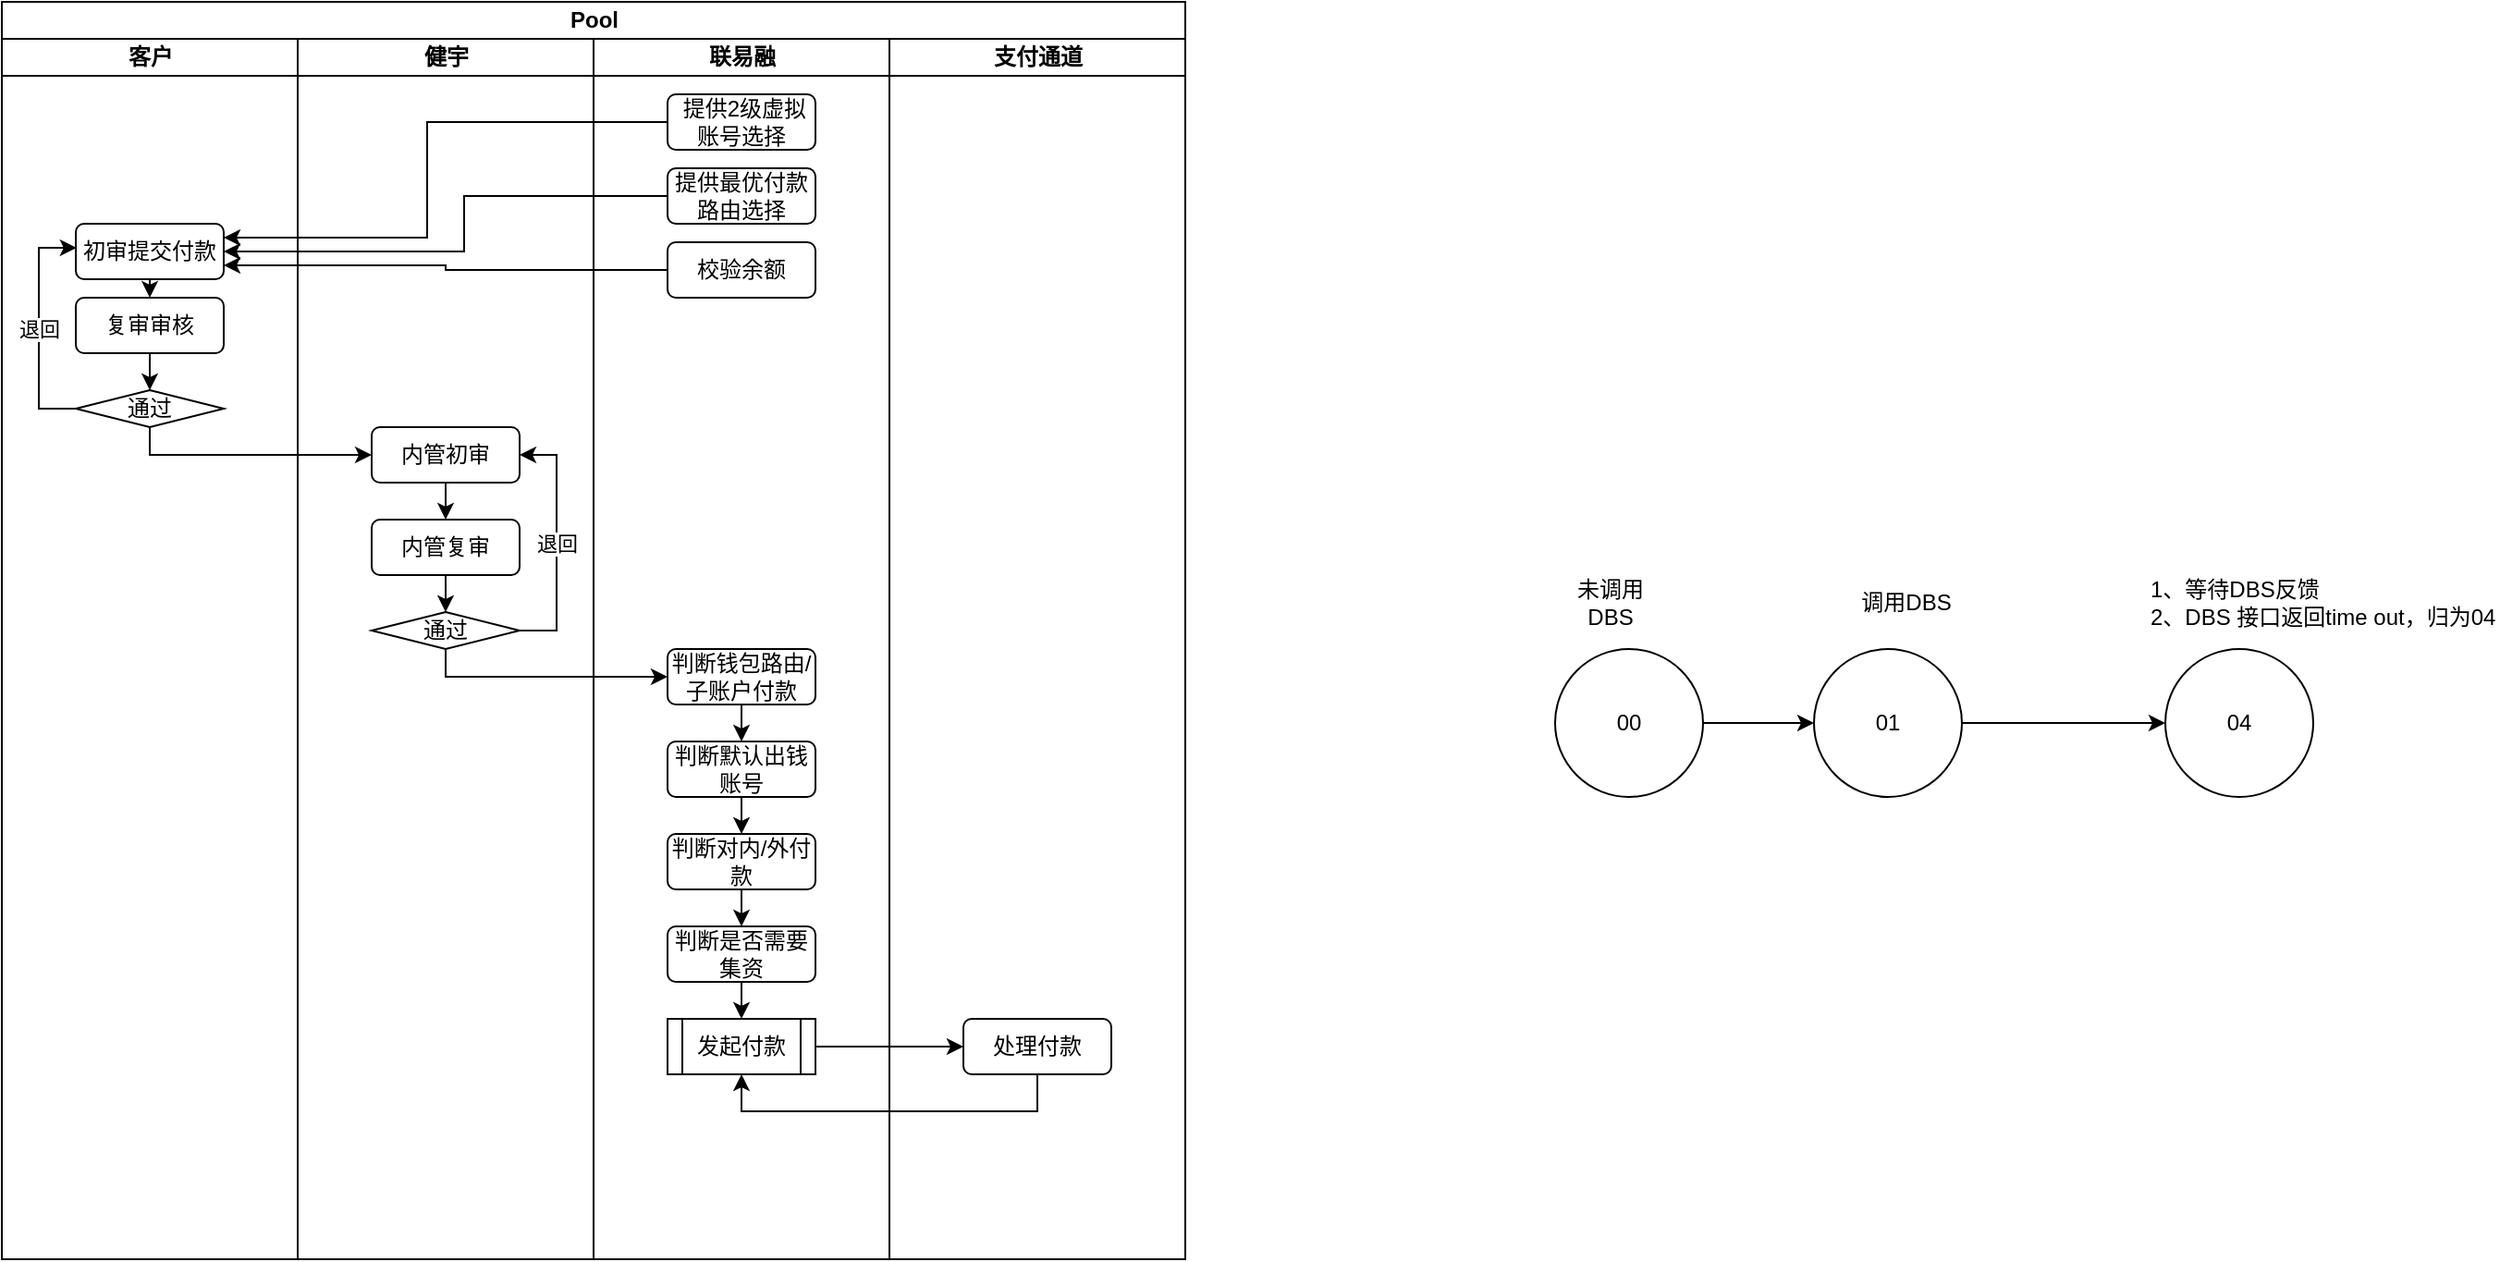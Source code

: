 <mxfile version="21.6.1" type="github">
  <diagram name="第 1 页" id="-03Gn73uHck9jwQGTfGm">
    <mxGraphModel dx="1434" dy="808" grid="1" gridSize="10" guides="1" tooltips="1" connect="1" arrows="1" fold="1" page="1" pageScale="1" pageWidth="827" pageHeight="1169" math="0" shadow="0">
      <root>
        <mxCell id="0" />
        <mxCell id="1" parent="0" />
        <mxCell id="CoPd3ULI95kJ3X9n0NOn-1" value="Pool" style="swimlane;childLayout=stackLayout;resizeParent=1;resizeParentMax=0;startSize=20;html=1;" vertex="1" parent="1">
          <mxGeometry x="40.0" y="40" width="640" height="680" as="geometry" />
        </mxCell>
        <mxCell id="CoPd3ULI95kJ3X9n0NOn-2" value="客户" style="swimlane;startSize=20;html=1;" vertex="1" parent="CoPd3ULI95kJ3X9n0NOn-1">
          <mxGeometry y="20" width="160" height="660" as="geometry" />
        </mxCell>
        <mxCell id="CoPd3ULI95kJ3X9n0NOn-46" style="edgeStyle=orthogonalEdgeStyle;rounded=0;orthogonalLoop=1;jettySize=auto;html=1;exitX=0.5;exitY=1;exitDx=0;exitDy=0;entryX=0.5;entryY=0;entryDx=0;entryDy=0;" edge="1" parent="CoPd3ULI95kJ3X9n0NOn-2" source="CoPd3ULI95kJ3X9n0NOn-7" target="CoPd3ULI95kJ3X9n0NOn-31">
          <mxGeometry relative="1" as="geometry" />
        </mxCell>
        <mxCell id="CoPd3ULI95kJ3X9n0NOn-7" value="初审提交付款" style="rounded=1;whiteSpace=wrap;html=1;" vertex="1" parent="CoPd3ULI95kJ3X9n0NOn-2">
          <mxGeometry x="40" y="100" width="80" height="30" as="geometry" />
        </mxCell>
        <mxCell id="CoPd3ULI95kJ3X9n0NOn-11" value="退回" style="edgeStyle=orthogonalEdgeStyle;rounded=0;orthogonalLoop=1;jettySize=auto;html=1;exitX=0;exitY=0.5;exitDx=0;exitDy=0;entryX=0.005;entryY=0.434;entryDx=0;entryDy=0;entryPerimeter=0;" edge="1" parent="CoPd3ULI95kJ3X9n0NOn-2" source="CoPd3ULI95kJ3X9n0NOn-9" target="CoPd3ULI95kJ3X9n0NOn-7">
          <mxGeometry relative="1" as="geometry" />
        </mxCell>
        <mxCell id="CoPd3ULI95kJ3X9n0NOn-9" value="通过" style="rhombus;whiteSpace=wrap;html=1;" vertex="1" parent="CoPd3ULI95kJ3X9n0NOn-2">
          <mxGeometry x="40" y="190" width="80" height="20" as="geometry" />
        </mxCell>
        <mxCell id="CoPd3ULI95kJ3X9n0NOn-31" value="复审审核" style="rounded=1;whiteSpace=wrap;html=1;" vertex="1" parent="CoPd3ULI95kJ3X9n0NOn-2">
          <mxGeometry x="40" y="140" width="80" height="30" as="geometry" />
        </mxCell>
        <mxCell id="CoPd3ULI95kJ3X9n0NOn-10" style="edgeStyle=orthogonalEdgeStyle;rounded=0;orthogonalLoop=1;jettySize=auto;html=1;exitX=0.5;exitY=1;exitDx=0;exitDy=0;entryX=0.5;entryY=0;entryDx=0;entryDy=0;" edge="1" parent="CoPd3ULI95kJ3X9n0NOn-2" source="CoPd3ULI95kJ3X9n0NOn-31" target="CoPd3ULI95kJ3X9n0NOn-9">
          <mxGeometry relative="1" as="geometry">
            <mxPoint x="80.0" y="220" as="sourcePoint" />
          </mxGeometry>
        </mxCell>
        <mxCell id="CoPd3ULI95kJ3X9n0NOn-20" style="edgeStyle=orthogonalEdgeStyle;rounded=0;orthogonalLoop=1;jettySize=auto;html=1;exitX=0.5;exitY=1;exitDx=0;exitDy=0;entryX=0;entryY=0.5;entryDx=0;entryDy=0;" edge="1" parent="CoPd3ULI95kJ3X9n0NOn-1" source="CoPd3ULI95kJ3X9n0NOn-9" target="CoPd3ULI95kJ3X9n0NOn-18">
          <mxGeometry relative="1" as="geometry">
            <Array as="points">
              <mxPoint x="80" y="245" />
            </Array>
          </mxGeometry>
        </mxCell>
        <mxCell id="CoPd3ULI95kJ3X9n0NOn-3" value="健宇" style="swimlane;startSize=20;html=1;" vertex="1" parent="CoPd3ULI95kJ3X9n0NOn-1">
          <mxGeometry x="160" y="20" width="160" height="660" as="geometry" />
        </mxCell>
        <mxCell id="CoPd3ULI95kJ3X9n0NOn-24" style="edgeStyle=orthogonalEdgeStyle;rounded=0;orthogonalLoop=1;jettySize=auto;html=1;exitX=0.5;exitY=1;exitDx=0;exitDy=0;entryX=0.5;entryY=0;entryDx=0;entryDy=0;" edge="1" parent="CoPd3ULI95kJ3X9n0NOn-3" source="CoPd3ULI95kJ3X9n0NOn-18" target="CoPd3ULI95kJ3X9n0NOn-21">
          <mxGeometry relative="1" as="geometry" />
        </mxCell>
        <mxCell id="CoPd3ULI95kJ3X9n0NOn-18" value="内管初审" style="rounded=1;whiteSpace=wrap;html=1;" vertex="1" parent="CoPd3ULI95kJ3X9n0NOn-3">
          <mxGeometry x="40" y="210" width="80" height="30" as="geometry" />
        </mxCell>
        <mxCell id="CoPd3ULI95kJ3X9n0NOn-21" value="内管复审" style="rounded=1;whiteSpace=wrap;html=1;" vertex="1" parent="CoPd3ULI95kJ3X9n0NOn-3">
          <mxGeometry x="40" y="260" width="80" height="30" as="geometry" />
        </mxCell>
        <mxCell id="CoPd3ULI95kJ3X9n0NOn-25" value="退回" style="edgeStyle=orthogonalEdgeStyle;rounded=0;orthogonalLoop=1;jettySize=auto;html=1;exitX=1;exitY=0.5;exitDx=0;exitDy=0;entryX=1;entryY=0.5;entryDx=0;entryDy=0;" edge="1" parent="CoPd3ULI95kJ3X9n0NOn-3" source="CoPd3ULI95kJ3X9n0NOn-22" target="CoPd3ULI95kJ3X9n0NOn-18">
          <mxGeometry relative="1" as="geometry" />
        </mxCell>
        <mxCell id="CoPd3ULI95kJ3X9n0NOn-22" value="通过" style="rhombus;whiteSpace=wrap;html=1;" vertex="1" parent="CoPd3ULI95kJ3X9n0NOn-3">
          <mxGeometry x="40" y="310" width="80" height="20" as="geometry" />
        </mxCell>
        <mxCell id="CoPd3ULI95kJ3X9n0NOn-23" style="edgeStyle=orthogonalEdgeStyle;rounded=0;orthogonalLoop=1;jettySize=auto;html=1;exitX=0.5;exitY=1;exitDx=0;exitDy=0;entryX=0.5;entryY=0;entryDx=0;entryDy=0;" edge="1" parent="CoPd3ULI95kJ3X9n0NOn-3" source="CoPd3ULI95kJ3X9n0NOn-21" target="CoPd3ULI95kJ3X9n0NOn-22">
          <mxGeometry relative="1" as="geometry" />
        </mxCell>
        <mxCell id="CoPd3ULI95kJ3X9n0NOn-4" value="联易融" style="swimlane;startSize=20;html=1;" vertex="1" parent="CoPd3ULI95kJ3X9n0NOn-1">
          <mxGeometry x="320" y="20" width="160" height="660" as="geometry" />
        </mxCell>
        <mxCell id="CoPd3ULI95kJ3X9n0NOn-35" style="edgeStyle=orthogonalEdgeStyle;rounded=0;orthogonalLoop=1;jettySize=auto;html=1;exitX=0.5;exitY=1;exitDx=0;exitDy=0;entryX=0.5;entryY=0;entryDx=0;entryDy=0;" edge="1" parent="CoPd3ULI95kJ3X9n0NOn-4" source="CoPd3ULI95kJ3X9n0NOn-28" target="CoPd3ULI95kJ3X9n0NOn-34">
          <mxGeometry relative="1" as="geometry" />
        </mxCell>
        <mxCell id="CoPd3ULI95kJ3X9n0NOn-28" value="判断钱包路由/子账户付款" style="rounded=1;whiteSpace=wrap;html=1;" vertex="1" parent="CoPd3ULI95kJ3X9n0NOn-4">
          <mxGeometry x="40" y="330" width="80" height="30" as="geometry" />
        </mxCell>
        <mxCell id="CoPd3ULI95kJ3X9n0NOn-37" style="edgeStyle=orthogonalEdgeStyle;rounded=0;orthogonalLoop=1;jettySize=auto;html=1;exitX=0.5;exitY=1;exitDx=0;exitDy=0;entryX=0.5;entryY=0;entryDx=0;entryDy=0;" edge="1" parent="CoPd3ULI95kJ3X9n0NOn-4" source="CoPd3ULI95kJ3X9n0NOn-34" target="CoPd3ULI95kJ3X9n0NOn-36">
          <mxGeometry relative="1" as="geometry" />
        </mxCell>
        <mxCell id="CoPd3ULI95kJ3X9n0NOn-34" value="判断默认出钱账号" style="rounded=1;whiteSpace=wrap;html=1;" vertex="1" parent="CoPd3ULI95kJ3X9n0NOn-4">
          <mxGeometry x="40" y="380" width="80" height="30" as="geometry" />
        </mxCell>
        <mxCell id="CoPd3ULI95kJ3X9n0NOn-47" style="edgeStyle=orthogonalEdgeStyle;rounded=0;orthogonalLoop=1;jettySize=auto;html=1;exitX=0.5;exitY=1;exitDx=0;exitDy=0;entryX=0.5;entryY=0;entryDx=0;entryDy=0;" edge="1" parent="CoPd3ULI95kJ3X9n0NOn-4" source="CoPd3ULI95kJ3X9n0NOn-36" target="CoPd3ULI95kJ3X9n0NOn-38">
          <mxGeometry relative="1" as="geometry" />
        </mxCell>
        <mxCell id="CoPd3ULI95kJ3X9n0NOn-36" value="判断对内/外付款" style="rounded=1;whiteSpace=wrap;html=1;" vertex="1" parent="CoPd3ULI95kJ3X9n0NOn-4">
          <mxGeometry x="40" y="430" width="80" height="30" as="geometry" />
        </mxCell>
        <mxCell id="CoPd3ULI95kJ3X9n0NOn-61" style="edgeStyle=orthogonalEdgeStyle;rounded=0;orthogonalLoop=1;jettySize=auto;html=1;exitX=0.5;exitY=1;exitDx=0;exitDy=0;entryX=0.5;entryY=0;entryDx=0;entryDy=0;" edge="1" parent="CoPd3ULI95kJ3X9n0NOn-4" source="CoPd3ULI95kJ3X9n0NOn-38" target="CoPd3ULI95kJ3X9n0NOn-60">
          <mxGeometry relative="1" as="geometry" />
        </mxCell>
        <mxCell id="CoPd3ULI95kJ3X9n0NOn-38" value="判断是否需要集资" style="rounded=1;whiteSpace=wrap;html=1;" vertex="1" parent="CoPd3ULI95kJ3X9n0NOn-4">
          <mxGeometry x="40" y="480" width="80" height="30" as="geometry" />
        </mxCell>
        <mxCell id="CoPd3ULI95kJ3X9n0NOn-39" value="&amp;nbsp;提供2级虚拟账号选择" style="rounded=1;whiteSpace=wrap;html=1;" vertex="1" parent="CoPd3ULI95kJ3X9n0NOn-4">
          <mxGeometry x="40" y="30" width="80" height="30" as="geometry" />
        </mxCell>
        <mxCell id="CoPd3ULI95kJ3X9n0NOn-41" value="提供最优付款路由选择" style="rounded=1;whiteSpace=wrap;html=1;" vertex="1" parent="CoPd3ULI95kJ3X9n0NOn-4">
          <mxGeometry x="40" y="70" width="80" height="30" as="geometry" />
        </mxCell>
        <mxCell id="CoPd3ULI95kJ3X9n0NOn-44" value="校验余额" style="rounded=1;whiteSpace=wrap;html=1;" vertex="1" parent="CoPd3ULI95kJ3X9n0NOn-4">
          <mxGeometry x="40" y="110" width="80" height="30" as="geometry" />
        </mxCell>
        <mxCell id="CoPd3ULI95kJ3X9n0NOn-64" style="edgeStyle=orthogonalEdgeStyle;rounded=0;orthogonalLoop=1;jettySize=auto;html=1;exitX=1;exitY=0.5;exitDx=0;exitDy=0;" edge="1" parent="CoPd3ULI95kJ3X9n0NOn-4" source="CoPd3ULI95kJ3X9n0NOn-60">
          <mxGeometry relative="1" as="geometry">
            <mxPoint x="200.0" y="545" as="targetPoint" />
          </mxGeometry>
        </mxCell>
        <mxCell id="CoPd3ULI95kJ3X9n0NOn-60" value="发起付款" style="shape=process;whiteSpace=wrap;html=1;backgroundOutline=1;" vertex="1" parent="CoPd3ULI95kJ3X9n0NOn-4">
          <mxGeometry x="40" y="530" width="80" height="30" as="geometry" />
        </mxCell>
        <mxCell id="CoPd3ULI95kJ3X9n0NOn-5" value="支付通道" style="swimlane;startSize=20;html=1;" vertex="1" parent="CoPd3ULI95kJ3X9n0NOn-1">
          <mxGeometry x="480" y="20" width="160" height="660" as="geometry" />
        </mxCell>
        <mxCell id="CoPd3ULI95kJ3X9n0NOn-63" value="处理付款" style="rounded=1;whiteSpace=wrap;html=1;" vertex="1" parent="CoPd3ULI95kJ3X9n0NOn-5">
          <mxGeometry x="40" y="530" width="80" height="30" as="geometry" />
        </mxCell>
        <mxCell id="CoPd3ULI95kJ3X9n0NOn-27" style="edgeStyle=orthogonalEdgeStyle;rounded=0;orthogonalLoop=1;jettySize=auto;html=1;exitX=0.5;exitY=1;exitDx=0;exitDy=0;entryX=0;entryY=0.5;entryDx=0;entryDy=0;" edge="1" parent="CoPd3ULI95kJ3X9n0NOn-1" source="CoPd3ULI95kJ3X9n0NOn-22" target="CoPd3ULI95kJ3X9n0NOn-28">
          <mxGeometry relative="1" as="geometry">
            <mxPoint x="360" y="415.5" as="targetPoint" />
            <Array as="points">
              <mxPoint x="240" y="365" />
            </Array>
          </mxGeometry>
        </mxCell>
        <mxCell id="CoPd3ULI95kJ3X9n0NOn-42" style="edgeStyle=orthogonalEdgeStyle;rounded=0;orthogonalLoop=1;jettySize=auto;html=1;exitX=0;exitY=0.5;exitDx=0;exitDy=0;entryX=1;entryY=0.25;entryDx=0;entryDy=0;" edge="1" parent="CoPd3ULI95kJ3X9n0NOn-1" source="CoPd3ULI95kJ3X9n0NOn-39" target="CoPd3ULI95kJ3X9n0NOn-7">
          <mxGeometry relative="1" as="geometry">
            <Array as="points">
              <mxPoint x="230" y="65" />
              <mxPoint x="230" y="128" />
            </Array>
          </mxGeometry>
        </mxCell>
        <mxCell id="CoPd3ULI95kJ3X9n0NOn-43" style="edgeStyle=orthogonalEdgeStyle;rounded=0;orthogonalLoop=1;jettySize=auto;html=1;exitX=0;exitY=0.5;exitDx=0;exitDy=0;entryX=1;entryY=0.5;entryDx=0;entryDy=0;" edge="1" parent="CoPd3ULI95kJ3X9n0NOn-1" source="CoPd3ULI95kJ3X9n0NOn-41" target="CoPd3ULI95kJ3X9n0NOn-7">
          <mxGeometry relative="1" as="geometry">
            <Array as="points">
              <mxPoint x="250" y="105" />
              <mxPoint x="250" y="135" />
            </Array>
          </mxGeometry>
        </mxCell>
        <mxCell id="CoPd3ULI95kJ3X9n0NOn-45" style="edgeStyle=orthogonalEdgeStyle;rounded=0;orthogonalLoop=1;jettySize=auto;html=1;exitX=0;exitY=0.5;exitDx=0;exitDy=0;entryX=1;entryY=0.75;entryDx=0;entryDy=0;" edge="1" parent="CoPd3ULI95kJ3X9n0NOn-1" source="CoPd3ULI95kJ3X9n0NOn-44" target="CoPd3ULI95kJ3X9n0NOn-7">
          <mxGeometry relative="1" as="geometry" />
        </mxCell>
        <mxCell id="CoPd3ULI95kJ3X9n0NOn-65" style="edgeStyle=orthogonalEdgeStyle;rounded=0;orthogonalLoop=1;jettySize=auto;html=1;exitX=0.5;exitY=1;exitDx=0;exitDy=0;entryX=0.5;entryY=1;entryDx=0;entryDy=0;" edge="1" parent="CoPd3ULI95kJ3X9n0NOn-1" source="CoPd3ULI95kJ3X9n0NOn-63" target="CoPd3ULI95kJ3X9n0NOn-60">
          <mxGeometry relative="1" as="geometry" />
        </mxCell>
        <mxCell id="CoPd3ULI95kJ3X9n0NOn-50" style="edgeStyle=orthogonalEdgeStyle;rounded=0;orthogonalLoop=1;jettySize=auto;html=1;exitX=1;exitY=0.5;exitDx=0;exitDy=0;entryX=0;entryY=0.5;entryDx=0;entryDy=0;" edge="1" parent="1" source="CoPd3ULI95kJ3X9n0NOn-48" target="CoPd3ULI95kJ3X9n0NOn-49">
          <mxGeometry relative="1" as="geometry" />
        </mxCell>
        <mxCell id="CoPd3ULI95kJ3X9n0NOn-48" value="01" style="ellipse;whiteSpace=wrap;html=1;aspect=fixed;" vertex="1" parent="1">
          <mxGeometry x="1020" y="390" width="80" height="80" as="geometry" />
        </mxCell>
        <mxCell id="CoPd3ULI95kJ3X9n0NOn-49" value="04" style="ellipse;whiteSpace=wrap;html=1;aspect=fixed;" vertex="1" parent="1">
          <mxGeometry x="1210" y="390" width="80" height="80" as="geometry" />
        </mxCell>
        <mxCell id="CoPd3ULI95kJ3X9n0NOn-55" style="edgeStyle=orthogonalEdgeStyle;rounded=0;orthogonalLoop=1;jettySize=auto;html=1;exitX=1;exitY=0.5;exitDx=0;exitDy=0;entryX=0;entryY=0.5;entryDx=0;entryDy=0;" edge="1" parent="1" source="CoPd3ULI95kJ3X9n0NOn-51" target="CoPd3ULI95kJ3X9n0NOn-48">
          <mxGeometry relative="1" as="geometry" />
        </mxCell>
        <mxCell id="CoPd3ULI95kJ3X9n0NOn-51" value="00" style="ellipse;whiteSpace=wrap;html=1;aspect=fixed;" vertex="1" parent="1">
          <mxGeometry x="880" y="390" width="80" height="80" as="geometry" />
        </mxCell>
        <mxCell id="CoPd3ULI95kJ3X9n0NOn-52" value="未调用DBS" style="text;html=1;strokeColor=none;fillColor=none;align=center;verticalAlign=middle;whiteSpace=wrap;rounded=0;" vertex="1" parent="1">
          <mxGeometry x="880" y="350" width="60" height="30" as="geometry" />
        </mxCell>
        <mxCell id="CoPd3ULI95kJ3X9n0NOn-53" value="调用DBS" style="text;html=1;strokeColor=none;fillColor=none;align=center;verticalAlign=middle;whiteSpace=wrap;rounded=0;" vertex="1" parent="1">
          <mxGeometry x="1040" y="350" width="60" height="30" as="geometry" />
        </mxCell>
        <mxCell id="CoPd3ULI95kJ3X9n0NOn-54" value="1、等待DBS反馈&lt;br&gt;2、DBS 接口返回time out，归为04" style="text;html=1;strokeColor=none;fillColor=none;align=left;verticalAlign=middle;whiteSpace=wrap;rounded=0;" vertex="1" parent="1">
          <mxGeometry x="1200" y="350" width="190" height="30" as="geometry" />
        </mxCell>
      </root>
    </mxGraphModel>
  </diagram>
</mxfile>

